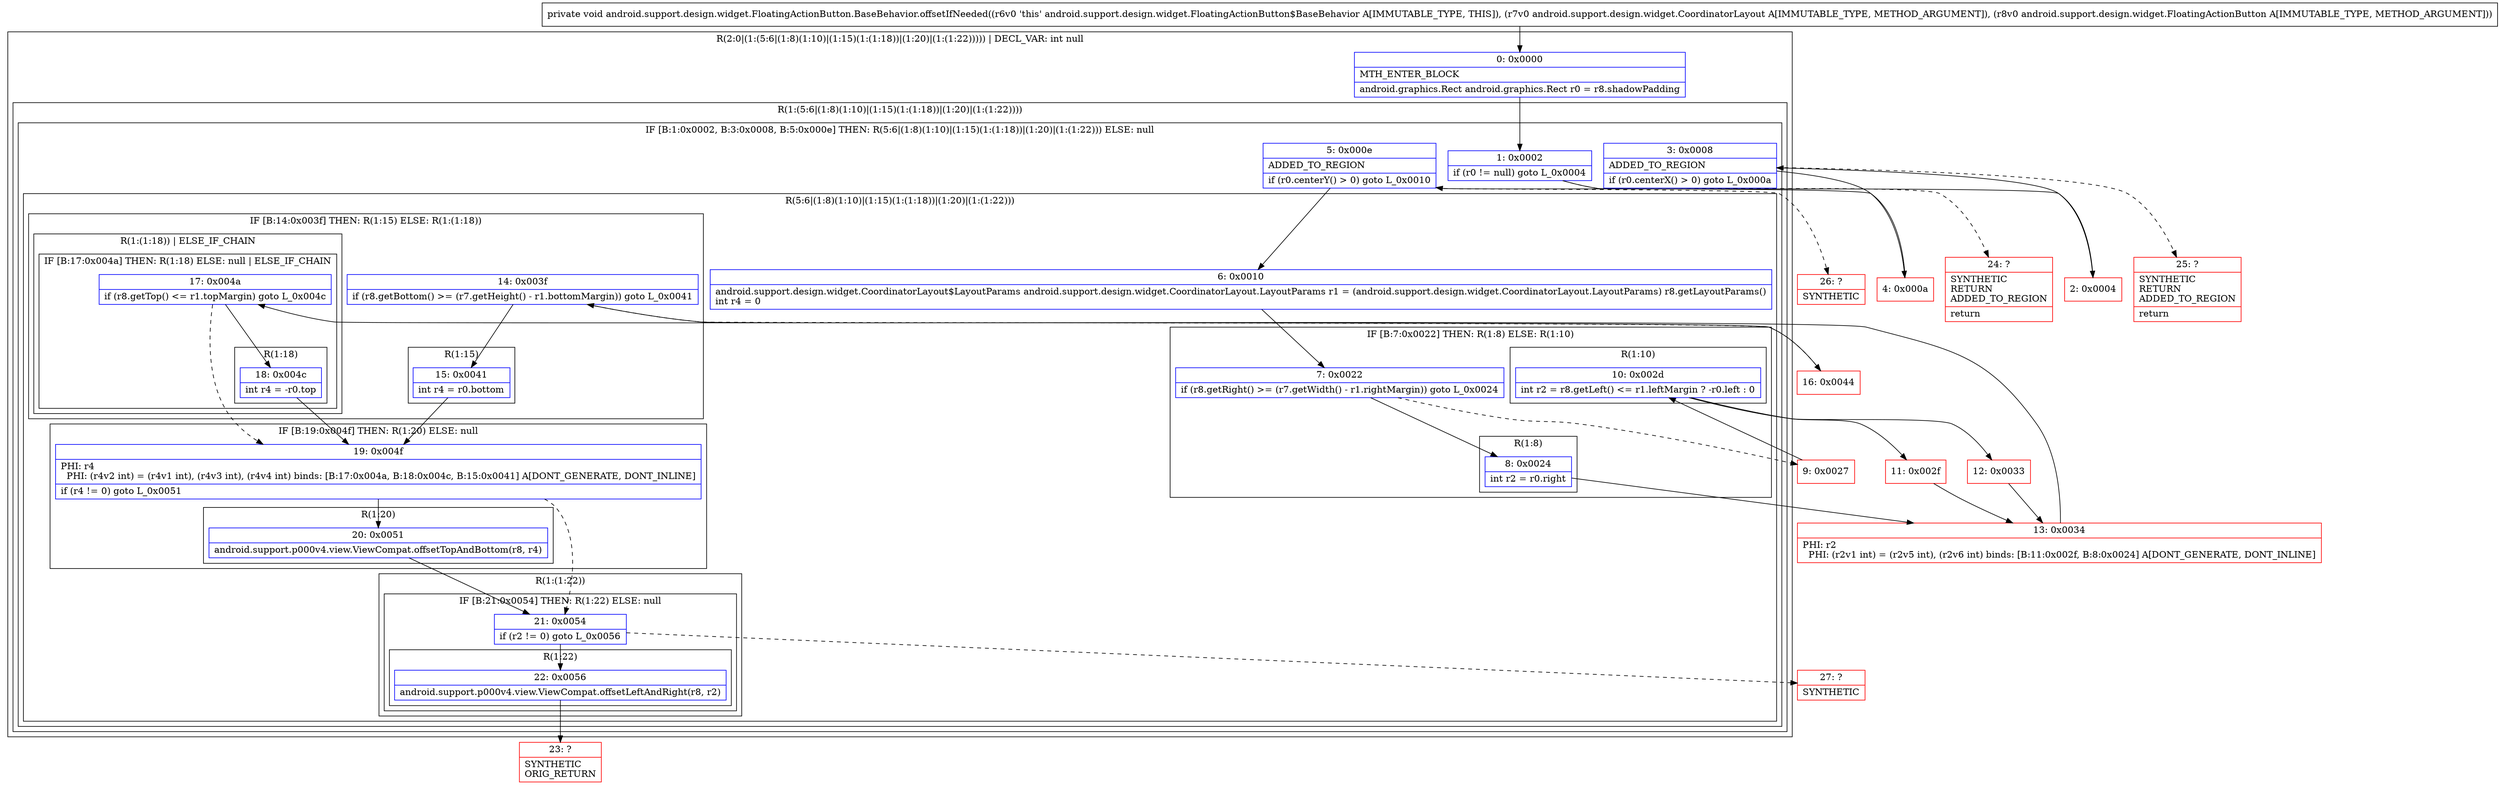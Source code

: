 digraph "CFG forandroid.support.design.widget.FloatingActionButton.BaseBehavior.offsetIfNeeded(Landroid\/support\/design\/widget\/CoordinatorLayout;Landroid\/support\/design\/widget\/FloatingActionButton;)V" {
subgraph cluster_Region_983612353 {
label = "R(2:0|(1:(5:6|(1:8)(1:10)|(1:15)(1:(1:18))|(1:20)|(1:(1:22))))) | DECL_VAR: int null\l";
node [shape=record,color=blue];
Node_0 [shape=record,label="{0\:\ 0x0000|MTH_ENTER_BLOCK\l|android.graphics.Rect android.graphics.Rect r0 = r8.shadowPadding\l}"];
subgraph cluster_Region_736084949 {
label = "R(1:(5:6|(1:8)(1:10)|(1:15)(1:(1:18))|(1:20)|(1:(1:22))))";
node [shape=record,color=blue];
subgraph cluster_IfRegion_553417607 {
label = "IF [B:1:0x0002, B:3:0x0008, B:5:0x000e] THEN: R(5:6|(1:8)(1:10)|(1:15)(1:(1:18))|(1:20)|(1:(1:22))) ELSE: null";
node [shape=record,color=blue];
Node_1 [shape=record,label="{1\:\ 0x0002|if (r0 != null) goto L_0x0004\l}"];
Node_3 [shape=record,label="{3\:\ 0x0008|ADDED_TO_REGION\l|if (r0.centerX() \> 0) goto L_0x000a\l}"];
Node_5 [shape=record,label="{5\:\ 0x000e|ADDED_TO_REGION\l|if (r0.centerY() \> 0) goto L_0x0010\l}"];
subgraph cluster_Region_202558949 {
label = "R(5:6|(1:8)(1:10)|(1:15)(1:(1:18))|(1:20)|(1:(1:22)))";
node [shape=record,color=blue];
Node_6 [shape=record,label="{6\:\ 0x0010|android.support.design.widget.CoordinatorLayout$LayoutParams android.support.design.widget.CoordinatorLayout.LayoutParams r1 = (android.support.design.widget.CoordinatorLayout.LayoutParams) r8.getLayoutParams()\lint r4 = 0\l}"];
subgraph cluster_IfRegion_1731683778 {
label = "IF [B:7:0x0022] THEN: R(1:8) ELSE: R(1:10)";
node [shape=record,color=blue];
Node_7 [shape=record,label="{7\:\ 0x0022|if (r8.getRight() \>= (r7.getWidth() \- r1.rightMargin)) goto L_0x0024\l}"];
subgraph cluster_Region_882219450 {
label = "R(1:8)";
node [shape=record,color=blue];
Node_8 [shape=record,label="{8\:\ 0x0024|int r2 = r0.right\l}"];
}
subgraph cluster_Region_1752201154 {
label = "R(1:10)";
node [shape=record,color=blue];
Node_10 [shape=record,label="{10\:\ 0x002d|int r2 = r8.getLeft() \<= r1.leftMargin ? \-r0.left : 0\l}"];
}
}
subgraph cluster_IfRegion_1029780189 {
label = "IF [B:14:0x003f] THEN: R(1:15) ELSE: R(1:(1:18))";
node [shape=record,color=blue];
Node_14 [shape=record,label="{14\:\ 0x003f|if (r8.getBottom() \>= (r7.getHeight() \- r1.bottomMargin)) goto L_0x0041\l}"];
subgraph cluster_Region_1471264702 {
label = "R(1:15)";
node [shape=record,color=blue];
Node_15 [shape=record,label="{15\:\ 0x0041|int r4 = r0.bottom\l}"];
}
subgraph cluster_Region_1138452716 {
label = "R(1:(1:18)) | ELSE_IF_CHAIN\l";
node [shape=record,color=blue];
subgraph cluster_IfRegion_1069886803 {
label = "IF [B:17:0x004a] THEN: R(1:18) ELSE: null | ELSE_IF_CHAIN\l";
node [shape=record,color=blue];
Node_17 [shape=record,label="{17\:\ 0x004a|if (r8.getTop() \<= r1.topMargin) goto L_0x004c\l}"];
subgraph cluster_Region_349359756 {
label = "R(1:18)";
node [shape=record,color=blue];
Node_18 [shape=record,label="{18\:\ 0x004c|int r4 = \-r0.top\l}"];
}
}
}
}
subgraph cluster_IfRegion_623026859 {
label = "IF [B:19:0x004f] THEN: R(1:20) ELSE: null";
node [shape=record,color=blue];
Node_19 [shape=record,label="{19\:\ 0x004f|PHI: r4 \l  PHI: (r4v2 int) = (r4v1 int), (r4v3 int), (r4v4 int) binds: [B:17:0x004a, B:18:0x004c, B:15:0x0041] A[DONT_GENERATE, DONT_INLINE]\l|if (r4 != 0) goto L_0x0051\l}"];
subgraph cluster_Region_2036845240 {
label = "R(1:20)";
node [shape=record,color=blue];
Node_20 [shape=record,label="{20\:\ 0x0051|android.support.p000v4.view.ViewCompat.offsetTopAndBottom(r8, r4)\l}"];
}
}
subgraph cluster_Region_1903373097 {
label = "R(1:(1:22))";
node [shape=record,color=blue];
subgraph cluster_IfRegion_1374057501 {
label = "IF [B:21:0x0054] THEN: R(1:22) ELSE: null";
node [shape=record,color=blue];
Node_21 [shape=record,label="{21\:\ 0x0054|if (r2 != 0) goto L_0x0056\l}"];
subgraph cluster_Region_83018911 {
label = "R(1:22)";
node [shape=record,color=blue];
Node_22 [shape=record,label="{22\:\ 0x0056|android.support.p000v4.view.ViewCompat.offsetLeftAndRight(r8, r2)\l}"];
}
}
}
}
}
}
}
Node_2 [shape=record,color=red,label="{2\:\ 0x0004}"];
Node_4 [shape=record,color=red,label="{4\:\ 0x000a}"];
Node_9 [shape=record,color=red,label="{9\:\ 0x0027}"];
Node_11 [shape=record,color=red,label="{11\:\ 0x002f}"];
Node_12 [shape=record,color=red,label="{12\:\ 0x0033}"];
Node_13 [shape=record,color=red,label="{13\:\ 0x0034|PHI: r2 \l  PHI: (r2v1 int) = (r2v5 int), (r2v6 int) binds: [B:11:0x002f, B:8:0x0024] A[DONT_GENERATE, DONT_INLINE]\l}"];
Node_16 [shape=record,color=red,label="{16\:\ 0x0044}"];
Node_23 [shape=record,color=red,label="{23\:\ ?|SYNTHETIC\lORIG_RETURN\l}"];
Node_24 [shape=record,color=red,label="{24\:\ ?|SYNTHETIC\lRETURN\lADDED_TO_REGION\l|return\l}"];
Node_25 [shape=record,color=red,label="{25\:\ ?|SYNTHETIC\lRETURN\lADDED_TO_REGION\l|return\l}"];
Node_26 [shape=record,color=red,label="{26\:\ ?|SYNTHETIC\l}"];
Node_27 [shape=record,color=red,label="{27\:\ ?|SYNTHETIC\l}"];
MethodNode[shape=record,label="{private void android.support.design.widget.FloatingActionButton.BaseBehavior.offsetIfNeeded((r6v0 'this' android.support.design.widget.FloatingActionButton$BaseBehavior A[IMMUTABLE_TYPE, THIS]), (r7v0 android.support.design.widget.CoordinatorLayout A[IMMUTABLE_TYPE, METHOD_ARGUMENT]), (r8v0 android.support.design.widget.FloatingActionButton A[IMMUTABLE_TYPE, METHOD_ARGUMENT])) }"];
MethodNode -> Node_0;
Node_0 -> Node_1;
Node_1 -> Node_2;
Node_1 -> Node_24[style=dashed];
Node_3 -> Node_4;
Node_3 -> Node_25[style=dashed];
Node_5 -> Node_6;
Node_5 -> Node_26[style=dashed];
Node_6 -> Node_7;
Node_7 -> Node_8;
Node_7 -> Node_9[style=dashed];
Node_8 -> Node_13;
Node_10 -> Node_11;
Node_10 -> Node_12;
Node_14 -> Node_15;
Node_14 -> Node_16[style=dashed];
Node_15 -> Node_19;
Node_17 -> Node_18;
Node_17 -> Node_19[style=dashed];
Node_18 -> Node_19;
Node_19 -> Node_20;
Node_19 -> Node_21[style=dashed];
Node_20 -> Node_21;
Node_21 -> Node_22;
Node_21 -> Node_27[style=dashed];
Node_22 -> Node_23;
Node_2 -> Node_3;
Node_4 -> Node_5;
Node_9 -> Node_10;
Node_11 -> Node_13;
Node_12 -> Node_13;
Node_13 -> Node_14;
Node_16 -> Node_17;
}

